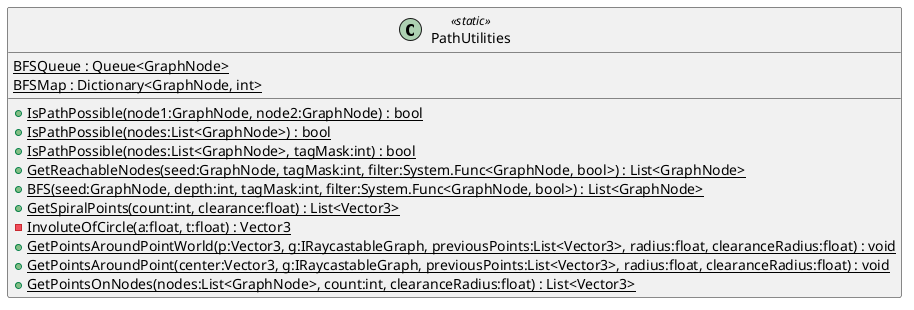 @startuml
class PathUtilities <<static>> {
    + {static} IsPathPossible(node1:GraphNode, node2:GraphNode) : bool
    + {static} IsPathPossible(nodes:List<GraphNode>) : bool
    + {static} IsPathPossible(nodes:List<GraphNode>, tagMask:int) : bool
    + {static} GetReachableNodes(seed:GraphNode, tagMask:int, filter:System.Func<GraphNode, bool>) : List<GraphNode>
    {static} BFSQueue : Queue<GraphNode>
    {static} BFSMap : Dictionary<GraphNode, int>
    + {static} BFS(seed:GraphNode, depth:int, tagMask:int, filter:System.Func<GraphNode, bool>) : List<GraphNode>
    + {static} GetSpiralPoints(count:int, clearance:float) : List<Vector3>
    - {static} InvoluteOfCircle(a:float, t:float) : Vector3
    + {static} GetPointsAroundPointWorld(p:Vector3, g:IRaycastableGraph, previousPoints:List<Vector3>, radius:float, clearanceRadius:float) : void
    + {static} GetPointsAroundPoint(center:Vector3, g:IRaycastableGraph, previousPoints:List<Vector3>, radius:float, clearanceRadius:float) : void
    + {static} GetPointsOnNodes(nodes:List<GraphNode>, count:int, clearanceRadius:float) : List<Vector3>
}
@enduml
